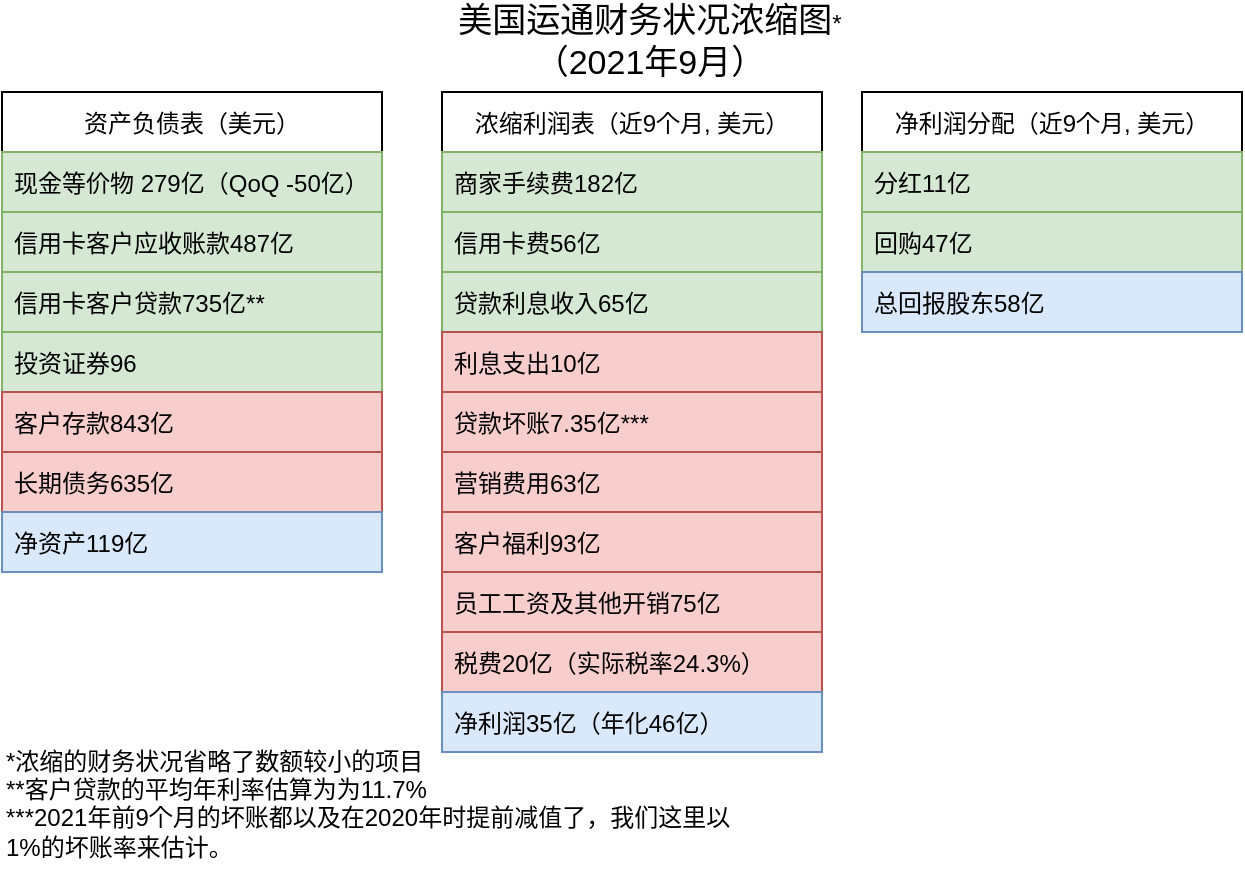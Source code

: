 <mxfile version="15.9.4" type="github">
  <diagram id="UfmZcZUgszk8OOR1oBgz" name="Page-1">
    <mxGraphModel dx="981" dy="547" grid="1" gridSize="10" guides="1" tooltips="1" connect="1" arrows="1" fold="1" page="1" pageScale="1" pageWidth="827" pageHeight="1169" math="0" shadow="0">
      <root>
        <mxCell id="0" />
        <mxCell id="1" parent="0" />
        <mxCell id="yg2f-OdLsY0NM2jIDbTP-1" value="资产负债表（美元）" style="swimlane;fontStyle=0;childLayout=stackLayout;horizontal=1;startSize=30;horizontalStack=0;resizeParent=1;resizeParentMax=0;resizeLast=0;collapsible=1;marginBottom=0;" parent="1" vertex="1">
          <mxGeometry x="50" y="350" width="190" height="240" as="geometry">
            <mxRectangle x="100" y="350" width="140" height="30" as="alternateBounds" />
          </mxGeometry>
        </mxCell>
        <mxCell id="yg2f-OdLsY0NM2jIDbTP-2" value="现金等价物 279亿（QoQ -50亿）" style="text;strokeColor=#82b366;fillColor=#d5e8d4;align=left;verticalAlign=middle;spacingLeft=4;spacingRight=4;overflow=hidden;points=[[0,0.5],[1,0.5]];portConstraint=eastwest;rotatable=0;" parent="yg2f-OdLsY0NM2jIDbTP-1" vertex="1">
          <mxGeometry y="30" width="190" height="30" as="geometry" />
        </mxCell>
        <mxCell id="yg2f-OdLsY0NM2jIDbTP-3" value="信用卡客户应收账款487亿" style="text;strokeColor=#82b366;fillColor=#d5e8d4;align=left;verticalAlign=middle;spacingLeft=4;spacingRight=4;overflow=hidden;points=[[0,0.5],[1,0.5]];portConstraint=eastwest;rotatable=0;" parent="yg2f-OdLsY0NM2jIDbTP-1" vertex="1">
          <mxGeometry y="60" width="190" height="30" as="geometry" />
        </mxCell>
        <mxCell id="yg2f-OdLsY0NM2jIDbTP-4" value="信用卡客户贷款735亿**" style="text;strokeColor=#82b366;fillColor=#d5e8d4;align=left;verticalAlign=middle;spacingLeft=4;spacingRight=4;overflow=hidden;points=[[0,0.5],[1,0.5]];portConstraint=eastwest;rotatable=0;labelBackgroundColor=none;" parent="yg2f-OdLsY0NM2jIDbTP-1" vertex="1">
          <mxGeometry y="90" width="190" height="30" as="geometry" />
        </mxCell>
        <mxCell id="_scnfwicN0OqMZllfAQ0-2" value="投资证券96" style="text;strokeColor=#82b366;fillColor=#d5e8d4;align=left;verticalAlign=middle;spacingLeft=4;spacingRight=4;overflow=hidden;points=[[0,0.5],[1,0.5]];portConstraint=eastwest;rotatable=0;" vertex="1" parent="yg2f-OdLsY0NM2jIDbTP-1">
          <mxGeometry y="120" width="190" height="30" as="geometry" />
        </mxCell>
        <mxCell id="yg2f-OdLsY0NM2jIDbTP-9" value="客户存款843亿" style="text;strokeColor=#b85450;fillColor=#f8cecc;align=left;verticalAlign=middle;spacingLeft=4;spacingRight=4;overflow=hidden;points=[[0,0.5],[1,0.5]];portConstraint=eastwest;rotatable=0;" parent="yg2f-OdLsY0NM2jIDbTP-1" vertex="1">
          <mxGeometry y="150" width="190" height="30" as="geometry" />
        </mxCell>
        <mxCell id="yg2f-OdLsY0NM2jIDbTP-10" value="长期债务635亿" style="text;strokeColor=#b85450;fillColor=#f8cecc;align=left;verticalAlign=middle;spacingLeft=4;spacingRight=4;overflow=hidden;points=[[0,0.5],[1,0.5]];portConstraint=eastwest;rotatable=0;" parent="yg2f-OdLsY0NM2jIDbTP-1" vertex="1">
          <mxGeometry y="180" width="190" height="30" as="geometry" />
        </mxCell>
        <mxCell id="yg2f-OdLsY0NM2jIDbTP-29" value="净资产119亿" style="text;strokeColor=#6c8ebf;fillColor=#dae8fc;align=left;verticalAlign=middle;spacingLeft=4;spacingRight=4;overflow=hidden;points=[[0,0.5],[1,0.5]];portConstraint=eastwest;rotatable=0;" parent="yg2f-OdLsY0NM2jIDbTP-1" vertex="1">
          <mxGeometry y="210" width="190" height="30" as="geometry" />
        </mxCell>
        <mxCell id="yg2f-OdLsY0NM2jIDbTP-5" value="浓缩利润表（近9个月, 美元）" style="swimlane;fontStyle=0;childLayout=stackLayout;horizontal=1;startSize=30;horizontalStack=0;resizeParent=1;resizeParentMax=0;resizeLast=0;collapsible=1;marginBottom=0;" parent="1" vertex="1">
          <mxGeometry x="270" y="350" width="190" height="330" as="geometry" />
        </mxCell>
        <mxCell id="yg2f-OdLsY0NM2jIDbTP-6" value="商家手续费182亿" style="text;strokeColor=#82b366;fillColor=#d5e8d4;align=left;verticalAlign=middle;spacingLeft=4;spacingRight=4;overflow=hidden;points=[[0,0.5],[1,0.5]];portConstraint=eastwest;rotatable=0;" parent="yg2f-OdLsY0NM2jIDbTP-5" vertex="1">
          <mxGeometry y="30" width="190" height="30" as="geometry" />
        </mxCell>
        <mxCell id="yg2f-OdLsY0NM2jIDbTP-7" value="信用卡费56亿" style="text;strokeColor=#82b366;fillColor=#d5e8d4;align=left;verticalAlign=middle;spacingLeft=4;spacingRight=4;overflow=hidden;points=[[0,0.5],[1,0.5]];portConstraint=eastwest;rotatable=0;" parent="yg2f-OdLsY0NM2jIDbTP-5" vertex="1">
          <mxGeometry y="60" width="190" height="30" as="geometry" />
        </mxCell>
        <mxCell id="_scnfwicN0OqMZllfAQ0-3" value="贷款利息收入65亿" style="text;strokeColor=#82b366;fillColor=#d5e8d4;align=left;verticalAlign=middle;spacingLeft=4;spacingRight=4;overflow=hidden;points=[[0,0.5],[1,0.5]];portConstraint=eastwest;rotatable=0;" vertex="1" parent="yg2f-OdLsY0NM2jIDbTP-5">
          <mxGeometry y="90" width="190" height="30" as="geometry" />
        </mxCell>
        <mxCell id="yg2f-OdLsY0NM2jIDbTP-16" value="利息支出10亿 " style="text;strokeColor=#b85450;fillColor=#f8cecc;align=left;verticalAlign=middle;spacingLeft=4;spacingRight=4;overflow=hidden;points=[[0,0.5],[1,0.5]];portConstraint=eastwest;rotatable=0;" parent="yg2f-OdLsY0NM2jIDbTP-5" vertex="1">
          <mxGeometry y="120" width="190" height="30" as="geometry" />
        </mxCell>
        <mxCell id="yg2f-OdLsY0NM2jIDbTP-17" value="贷款坏账7.35亿***" style="text;strokeColor=#b85450;fillColor=#f8cecc;align=left;verticalAlign=middle;spacingLeft=4;spacingRight=4;overflow=hidden;points=[[0,0.5],[1,0.5]];portConstraint=eastwest;rotatable=0;" parent="yg2f-OdLsY0NM2jIDbTP-5" vertex="1">
          <mxGeometry y="150" width="190" height="30" as="geometry" />
        </mxCell>
        <mxCell id="_scnfwicN0OqMZllfAQ0-5" value="营销费用63亿" style="text;strokeColor=#b85450;fillColor=#f8cecc;align=left;verticalAlign=middle;spacingLeft=4;spacingRight=4;overflow=hidden;points=[[0,0.5],[1,0.5]];portConstraint=eastwest;rotatable=0;" vertex="1" parent="yg2f-OdLsY0NM2jIDbTP-5">
          <mxGeometry y="180" width="190" height="30" as="geometry" />
        </mxCell>
        <mxCell id="_scnfwicN0OqMZllfAQ0-6" value="客户福利93亿" style="text;strokeColor=#b85450;fillColor=#f8cecc;align=left;verticalAlign=middle;spacingLeft=4;spacingRight=4;overflow=hidden;points=[[0,0.5],[1,0.5]];portConstraint=eastwest;rotatable=0;" vertex="1" parent="yg2f-OdLsY0NM2jIDbTP-5">
          <mxGeometry y="210" width="190" height="30" as="geometry" />
        </mxCell>
        <mxCell id="_scnfwicN0OqMZllfAQ0-7" value="员工工资及其他开销75亿" style="text;strokeColor=#b85450;fillColor=#f8cecc;align=left;verticalAlign=middle;spacingLeft=4;spacingRight=4;overflow=hidden;points=[[0,0.5],[1,0.5]];portConstraint=eastwest;rotatable=0;" vertex="1" parent="yg2f-OdLsY0NM2jIDbTP-5">
          <mxGeometry y="240" width="190" height="30" as="geometry" />
        </mxCell>
        <mxCell id="yg2f-OdLsY0NM2jIDbTP-30" value="税费20亿（实际税率24.3%）" style="text;strokeColor=#b85450;fillColor=#f8cecc;align=left;verticalAlign=middle;spacingLeft=4;spacingRight=4;overflow=hidden;points=[[0,0.5],[1,0.5]];portConstraint=eastwest;rotatable=0;" parent="yg2f-OdLsY0NM2jIDbTP-5" vertex="1">
          <mxGeometry y="270" width="190" height="30" as="geometry" />
        </mxCell>
        <mxCell id="yg2f-OdLsY0NM2jIDbTP-28" value="净利润35亿（年化46亿）" style="text;strokeColor=#6c8ebf;fillColor=#dae8fc;align=left;verticalAlign=middle;spacingLeft=4;spacingRight=4;overflow=hidden;points=[[0,0.5],[1,0.5]];portConstraint=eastwest;rotatable=0;" parent="yg2f-OdLsY0NM2jIDbTP-5" vertex="1">
          <mxGeometry y="300" width="190" height="30" as="geometry" />
        </mxCell>
        <mxCell id="yg2f-OdLsY0NM2jIDbTP-32" value="美国运通财务状况浓缩图&lt;span style=&quot;font-size: 12px ; text-align: left&quot;&gt;*&lt;/span&gt;&lt;br&gt;（2021年9月）" style="text;html=1;strokeColor=none;fillColor=none;align=center;verticalAlign=middle;whiteSpace=wrap;rounded=0;fontSize=17;" parent="1" vertex="1">
          <mxGeometry x="240" y="310" width="268" height="30" as="geometry" />
        </mxCell>
        <mxCell id="_scnfwicN0OqMZllfAQ0-4" value="&lt;span&gt;*&lt;/span&gt;&lt;span&gt;浓缩的财务状况省略了数额较小的项目&lt;/span&gt;&lt;span&gt;&lt;br&gt;*&lt;/span&gt;&lt;span&gt;*&lt;/span&gt;&lt;span&gt;客户贷款的平均年利率估算为为11.7%&lt;br&gt;&lt;/span&gt;&lt;span&gt;***2021年前9个月的坏账都以及在2020年时提前减值了，我们这里以1%的坏账率来估计。&lt;/span&gt;&lt;span&gt;&lt;br&gt;&lt;/span&gt;&lt;span&gt;&lt;br&gt;&lt;/span&gt;" style="text;html=1;strokeColor=none;fillColor=none;align=left;verticalAlign=middle;whiteSpace=wrap;rounded=0;" vertex="1" parent="1">
          <mxGeometry x="50" y="683" width="370" height="60" as="geometry" />
        </mxCell>
        <mxCell id="_scnfwicN0OqMZllfAQ0-8" value="净利润分配（近9个月, 美元）" style="swimlane;fontStyle=0;childLayout=stackLayout;horizontal=1;startSize=30;horizontalStack=0;resizeParent=1;resizeParentMax=0;resizeLast=0;collapsible=1;marginBottom=0;labelBackgroundColor=none;align=center;" vertex="1" parent="1">
          <mxGeometry x="480" y="350" width="190" height="120" as="geometry" />
        </mxCell>
        <mxCell id="_scnfwicN0OqMZllfAQ0-10" value="分红11亿" style="text;strokeColor=#82b366;fillColor=#d5e8d4;align=left;verticalAlign=middle;spacingLeft=4;spacingRight=4;overflow=hidden;points=[[0,0.5],[1,0.5]];portConstraint=eastwest;rotatable=0;labelBackgroundColor=none;" vertex="1" parent="_scnfwicN0OqMZllfAQ0-8">
          <mxGeometry y="30" width="190" height="30" as="geometry" />
        </mxCell>
        <mxCell id="_scnfwicN0OqMZllfAQ0-11" value="回购47亿" style="text;strokeColor=#82b366;fillColor=#d5e8d4;align=left;verticalAlign=middle;spacingLeft=4;spacingRight=4;overflow=hidden;points=[[0,0.5],[1,0.5]];portConstraint=eastwest;rotatable=0;labelBackgroundColor=none;" vertex="1" parent="_scnfwicN0OqMZllfAQ0-8">
          <mxGeometry y="60" width="190" height="30" as="geometry" />
        </mxCell>
        <mxCell id="_scnfwicN0OqMZllfAQ0-12" value="总回报股东58亿" style="text;strokeColor=#6c8ebf;fillColor=#dae8fc;align=left;verticalAlign=middle;spacingLeft=4;spacingRight=4;overflow=hidden;points=[[0,0.5],[1,0.5]];portConstraint=eastwest;rotatable=0;labelBackgroundColor=none;" vertex="1" parent="_scnfwicN0OqMZllfAQ0-8">
          <mxGeometry y="90" width="190" height="30" as="geometry" />
        </mxCell>
      </root>
    </mxGraphModel>
  </diagram>
</mxfile>
